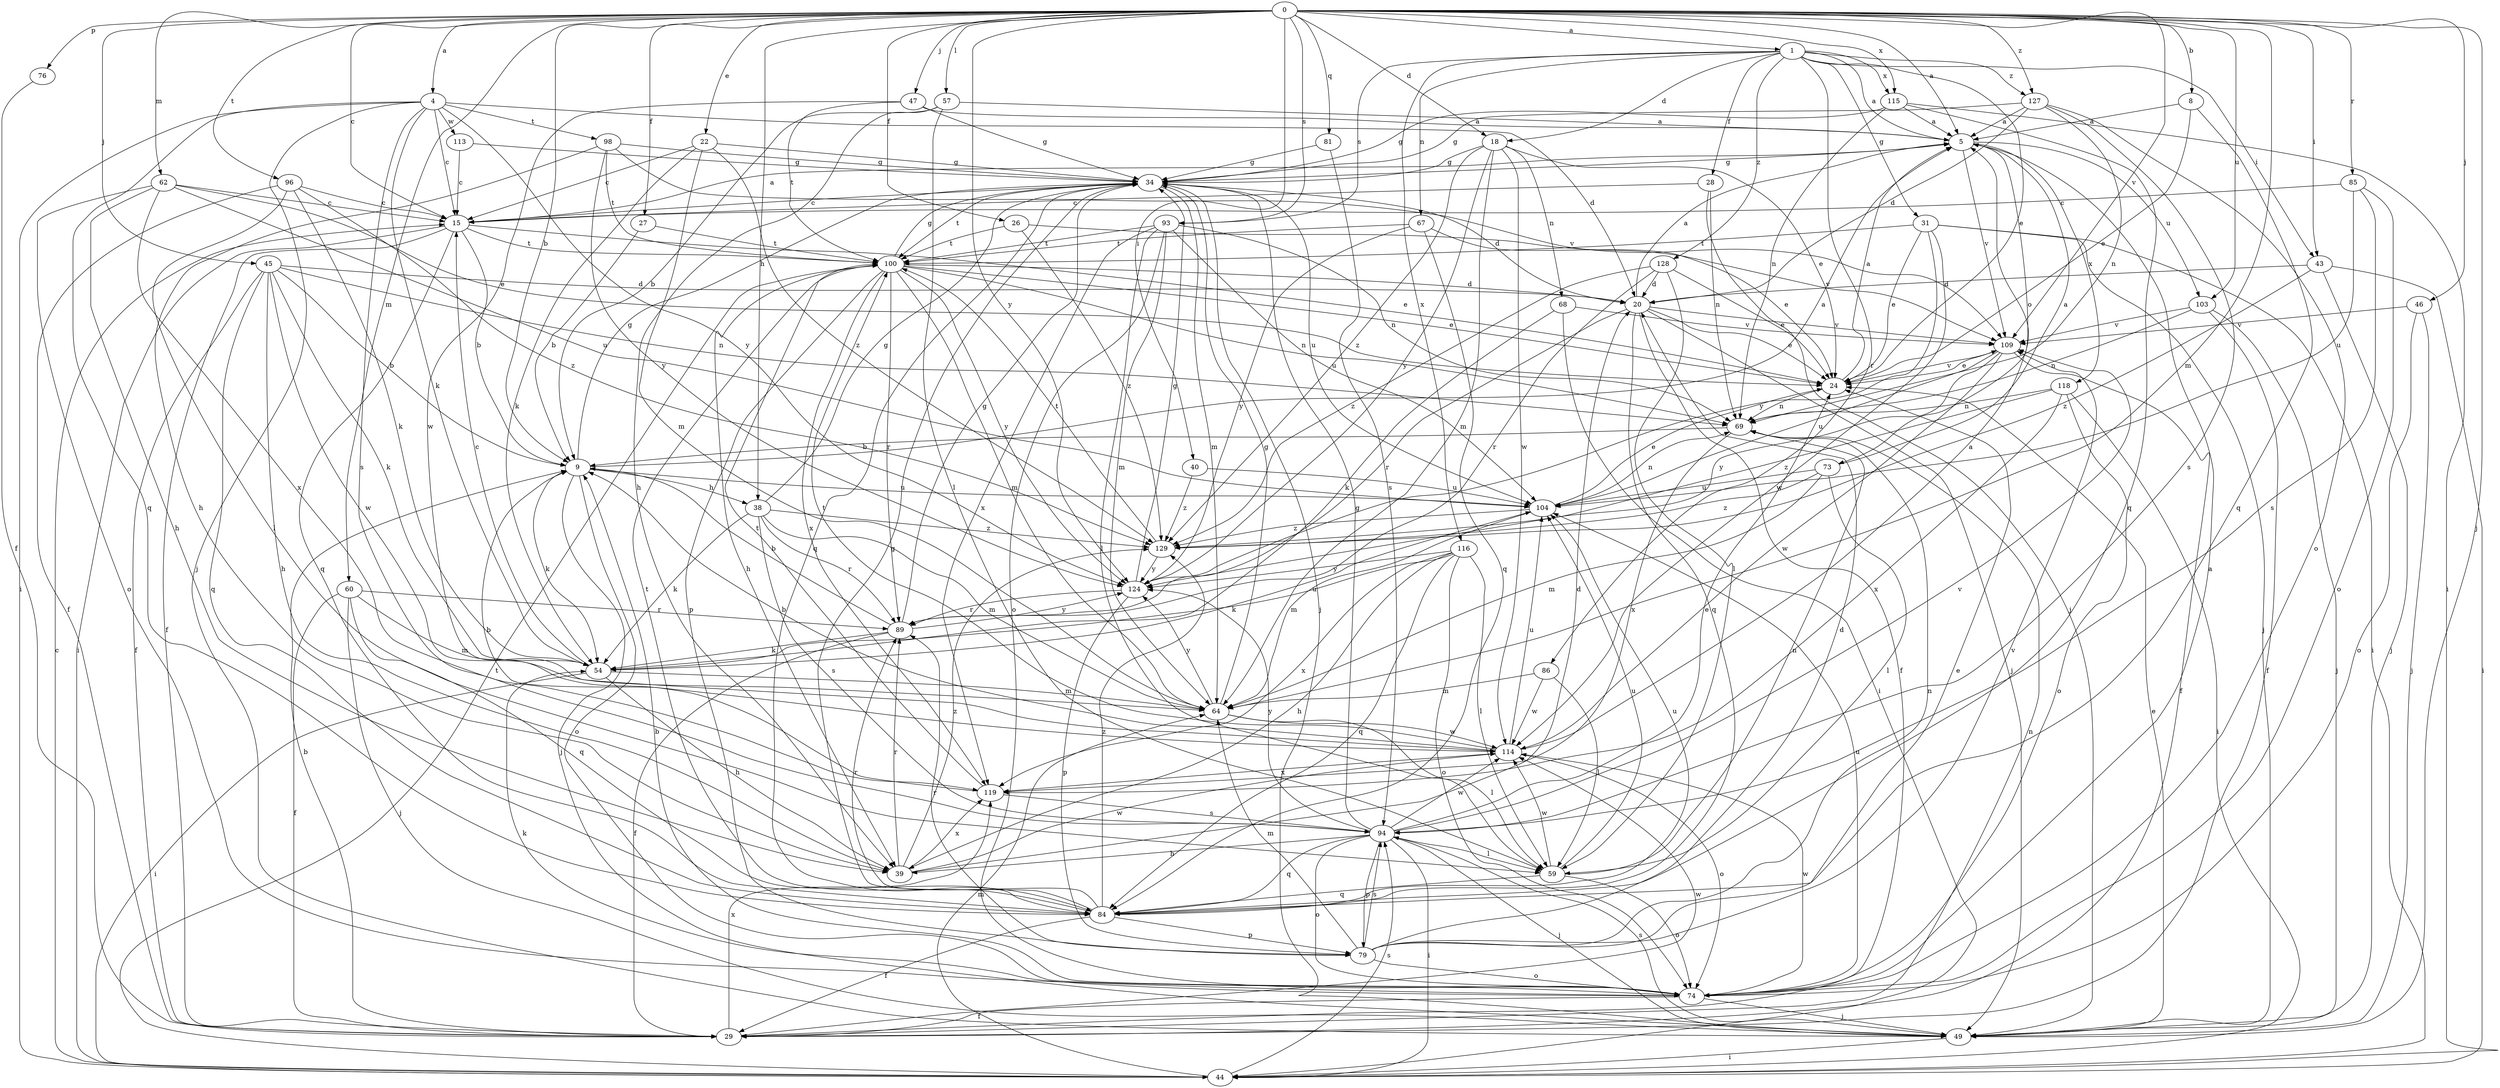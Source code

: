 strict digraph  {
0;
1;
4;
5;
8;
9;
15;
18;
20;
22;
24;
26;
27;
28;
29;
31;
34;
38;
39;
40;
43;
44;
45;
46;
47;
49;
54;
57;
59;
60;
62;
64;
67;
68;
69;
73;
74;
76;
79;
81;
84;
85;
86;
89;
93;
94;
96;
98;
100;
103;
104;
109;
113;
114;
115;
116;
118;
119;
124;
127;
128;
129;
0 -> 1  [label=a];
0 -> 4  [label=a];
0 -> 5  [label=a];
0 -> 8  [label=b];
0 -> 9  [label=b];
0 -> 15  [label=c];
0 -> 18  [label=d];
0 -> 22  [label=e];
0 -> 26  [label=f];
0 -> 27  [label=f];
0 -> 38  [label=h];
0 -> 40  [label=i];
0 -> 43  [label=i];
0 -> 45  [label=j];
0 -> 46  [label=j];
0 -> 47  [label=j];
0 -> 49  [label=j];
0 -> 57  [label=l];
0 -> 60  [label=m];
0 -> 62  [label=m];
0 -> 64  [label=m];
0 -> 76  [label=p];
0 -> 81  [label=q];
0 -> 85  [label=r];
0 -> 93  [label=s];
0 -> 96  [label=t];
0 -> 103  [label=u];
0 -> 109  [label=v];
0 -> 115  [label=x];
0 -> 124  [label=y];
0 -> 127  [label=z];
1 -> 5  [label=a];
1 -> 18  [label=d];
1 -> 24  [label=e];
1 -> 28  [label=f];
1 -> 31  [label=g];
1 -> 43  [label=i];
1 -> 67  [label=n];
1 -> 86  [label=r];
1 -> 93  [label=s];
1 -> 115  [label=x];
1 -> 116  [label=x];
1 -> 127  [label=z];
1 -> 128  [label=z];
4 -> 15  [label=c];
4 -> 20  [label=d];
4 -> 44  [label=i];
4 -> 49  [label=j];
4 -> 54  [label=k];
4 -> 84  [label=q];
4 -> 94  [label=s];
4 -> 98  [label=t];
4 -> 113  [label=w];
4 -> 124  [label=y];
5 -> 34  [label=g];
5 -> 73  [label=o];
5 -> 103  [label=u];
5 -> 109  [label=v];
5 -> 118  [label=x];
8 -> 5  [label=a];
8 -> 24  [label=e];
8 -> 84  [label=q];
9 -> 5  [label=a];
9 -> 34  [label=g];
9 -> 38  [label=h];
9 -> 49  [label=j];
9 -> 54  [label=k];
9 -> 74  [label=o];
9 -> 104  [label=u];
15 -> 5  [label=a];
15 -> 9  [label=b];
15 -> 24  [label=e];
15 -> 29  [label=f];
15 -> 44  [label=i];
15 -> 84  [label=q];
15 -> 100  [label=t];
18 -> 24  [label=e];
18 -> 34  [label=g];
18 -> 64  [label=m];
18 -> 68  [label=n];
18 -> 114  [label=w];
18 -> 124  [label=y];
18 -> 129  [label=z];
20 -> 5  [label=a];
20 -> 24  [label=e];
20 -> 29  [label=f];
20 -> 49  [label=j];
20 -> 84  [label=q];
20 -> 89  [label=r];
20 -> 109  [label=v];
22 -> 15  [label=c];
22 -> 34  [label=g];
22 -> 54  [label=k];
22 -> 64  [label=m];
22 -> 129  [label=z];
24 -> 5  [label=a];
24 -> 69  [label=n];
24 -> 109  [label=v];
26 -> 100  [label=t];
26 -> 109  [label=v];
26 -> 129  [label=z];
27 -> 9  [label=b];
27 -> 100  [label=t];
28 -> 15  [label=c];
28 -> 49  [label=j];
28 -> 69  [label=n];
29 -> 9  [label=b];
29 -> 69  [label=n];
29 -> 114  [label=w];
29 -> 119  [label=x];
31 -> 24  [label=e];
31 -> 44  [label=i];
31 -> 49  [label=j];
31 -> 100  [label=t];
31 -> 114  [label=w];
31 -> 124  [label=y];
34 -> 15  [label=c];
34 -> 20  [label=d];
34 -> 49  [label=j];
34 -> 64  [label=m];
34 -> 84  [label=q];
34 -> 100  [label=t];
34 -> 104  [label=u];
38 -> 34  [label=g];
38 -> 54  [label=k];
38 -> 64  [label=m];
38 -> 89  [label=r];
38 -> 94  [label=s];
38 -> 129  [label=z];
39 -> 20  [label=d];
39 -> 89  [label=r];
39 -> 114  [label=w];
39 -> 119  [label=x];
39 -> 129  [label=z];
40 -> 104  [label=u];
40 -> 129  [label=z];
43 -> 20  [label=d];
43 -> 44  [label=i];
43 -> 49  [label=j];
43 -> 129  [label=z];
44 -> 15  [label=c];
44 -> 64  [label=m];
44 -> 94  [label=s];
44 -> 100  [label=t];
45 -> 9  [label=b];
45 -> 20  [label=d];
45 -> 29  [label=f];
45 -> 39  [label=h];
45 -> 54  [label=k];
45 -> 69  [label=n];
45 -> 84  [label=q];
45 -> 114  [label=w];
46 -> 49  [label=j];
46 -> 74  [label=o];
46 -> 109  [label=v];
47 -> 5  [label=a];
47 -> 34  [label=g];
47 -> 100  [label=t];
47 -> 114  [label=w];
49 -> 24  [label=e];
49 -> 44  [label=i];
49 -> 94  [label=s];
54 -> 15  [label=c];
54 -> 39  [label=h];
54 -> 44  [label=i];
54 -> 64  [label=m];
54 -> 104  [label=u];
57 -> 5  [label=a];
57 -> 9  [label=b];
57 -> 39  [label=h];
57 -> 59  [label=l];
59 -> 69  [label=n];
59 -> 74  [label=o];
59 -> 84  [label=q];
59 -> 104  [label=u];
59 -> 114  [label=w];
60 -> 29  [label=f];
60 -> 49  [label=j];
60 -> 64  [label=m];
60 -> 84  [label=q];
60 -> 89  [label=r];
62 -> 15  [label=c];
62 -> 24  [label=e];
62 -> 39  [label=h];
62 -> 74  [label=o];
62 -> 104  [label=u];
62 -> 119  [label=x];
64 -> 34  [label=g];
64 -> 59  [label=l];
64 -> 114  [label=w];
64 -> 124  [label=y];
67 -> 24  [label=e];
67 -> 84  [label=q];
67 -> 100  [label=t];
67 -> 124  [label=y];
68 -> 44  [label=i];
68 -> 54  [label=k];
68 -> 109  [label=v];
69 -> 9  [label=b];
69 -> 119  [label=x];
73 -> 5  [label=a];
73 -> 59  [label=l];
73 -> 64  [label=m];
73 -> 104  [label=u];
73 -> 129  [label=z];
74 -> 5  [label=a];
74 -> 9  [label=b];
74 -> 29  [label=f];
74 -> 49  [label=j];
74 -> 54  [label=k];
74 -> 104  [label=u];
74 -> 114  [label=w];
76 -> 29  [label=f];
79 -> 20  [label=d];
79 -> 24  [label=e];
79 -> 64  [label=m];
79 -> 69  [label=n];
79 -> 74  [label=o];
79 -> 89  [label=r];
79 -> 94  [label=s];
79 -> 109  [label=v];
81 -> 34  [label=g];
81 -> 94  [label=s];
84 -> 29  [label=f];
84 -> 34  [label=g];
84 -> 79  [label=p];
84 -> 89  [label=r];
84 -> 100  [label=t];
84 -> 104  [label=u];
84 -> 129  [label=z];
85 -> 15  [label=c];
85 -> 74  [label=o];
85 -> 94  [label=s];
85 -> 104  [label=u];
86 -> 59  [label=l];
86 -> 64  [label=m];
86 -> 114  [label=w];
89 -> 9  [label=b];
89 -> 29  [label=f];
89 -> 34  [label=g];
89 -> 54  [label=k];
89 -> 124  [label=y];
93 -> 59  [label=l];
93 -> 64  [label=m];
93 -> 69  [label=n];
93 -> 74  [label=o];
93 -> 100  [label=t];
93 -> 104  [label=u];
93 -> 119  [label=x];
94 -> 24  [label=e];
94 -> 34  [label=g];
94 -> 39  [label=h];
94 -> 44  [label=i];
94 -> 49  [label=j];
94 -> 59  [label=l];
94 -> 74  [label=o];
94 -> 79  [label=p];
94 -> 84  [label=q];
94 -> 109  [label=v];
94 -> 114  [label=w];
94 -> 124  [label=y];
96 -> 15  [label=c];
96 -> 29  [label=f];
96 -> 54  [label=k];
96 -> 59  [label=l];
96 -> 129  [label=z];
98 -> 34  [label=g];
98 -> 39  [label=h];
98 -> 100  [label=t];
98 -> 109  [label=v];
98 -> 124  [label=y];
100 -> 20  [label=d];
100 -> 24  [label=e];
100 -> 34  [label=g];
100 -> 39  [label=h];
100 -> 64  [label=m];
100 -> 69  [label=n];
100 -> 79  [label=p];
100 -> 89  [label=r];
100 -> 119  [label=x];
100 -> 124  [label=y];
103 -> 29  [label=f];
103 -> 49  [label=j];
103 -> 69  [label=n];
103 -> 109  [label=v];
104 -> 24  [label=e];
104 -> 64  [label=m];
104 -> 69  [label=n];
104 -> 129  [label=z];
109 -> 24  [label=e];
109 -> 29  [label=f];
109 -> 104  [label=u];
109 -> 114  [label=w];
109 -> 124  [label=y];
113 -> 15  [label=c];
113 -> 34  [label=g];
114 -> 5  [label=a];
114 -> 9  [label=b];
114 -> 74  [label=o];
114 -> 100  [label=t];
114 -> 104  [label=u];
114 -> 119  [label=x];
115 -> 5  [label=a];
115 -> 34  [label=g];
115 -> 44  [label=i];
115 -> 69  [label=n];
115 -> 84  [label=q];
116 -> 39  [label=h];
116 -> 54  [label=k];
116 -> 59  [label=l];
116 -> 74  [label=o];
116 -> 84  [label=q];
116 -> 119  [label=x];
116 -> 124  [label=y];
118 -> 44  [label=i];
118 -> 69  [label=n];
118 -> 74  [label=o];
118 -> 119  [label=x];
118 -> 129  [label=z];
119 -> 9  [label=b];
119 -> 94  [label=s];
119 -> 100  [label=t];
124 -> 34  [label=g];
124 -> 79  [label=p];
124 -> 89  [label=r];
127 -> 5  [label=a];
127 -> 20  [label=d];
127 -> 34  [label=g];
127 -> 69  [label=n];
127 -> 74  [label=o];
127 -> 94  [label=s];
128 -> 20  [label=d];
128 -> 24  [label=e];
128 -> 59  [label=l];
128 -> 89  [label=r];
128 -> 129  [label=z];
129 -> 100  [label=t];
129 -> 124  [label=y];
}
